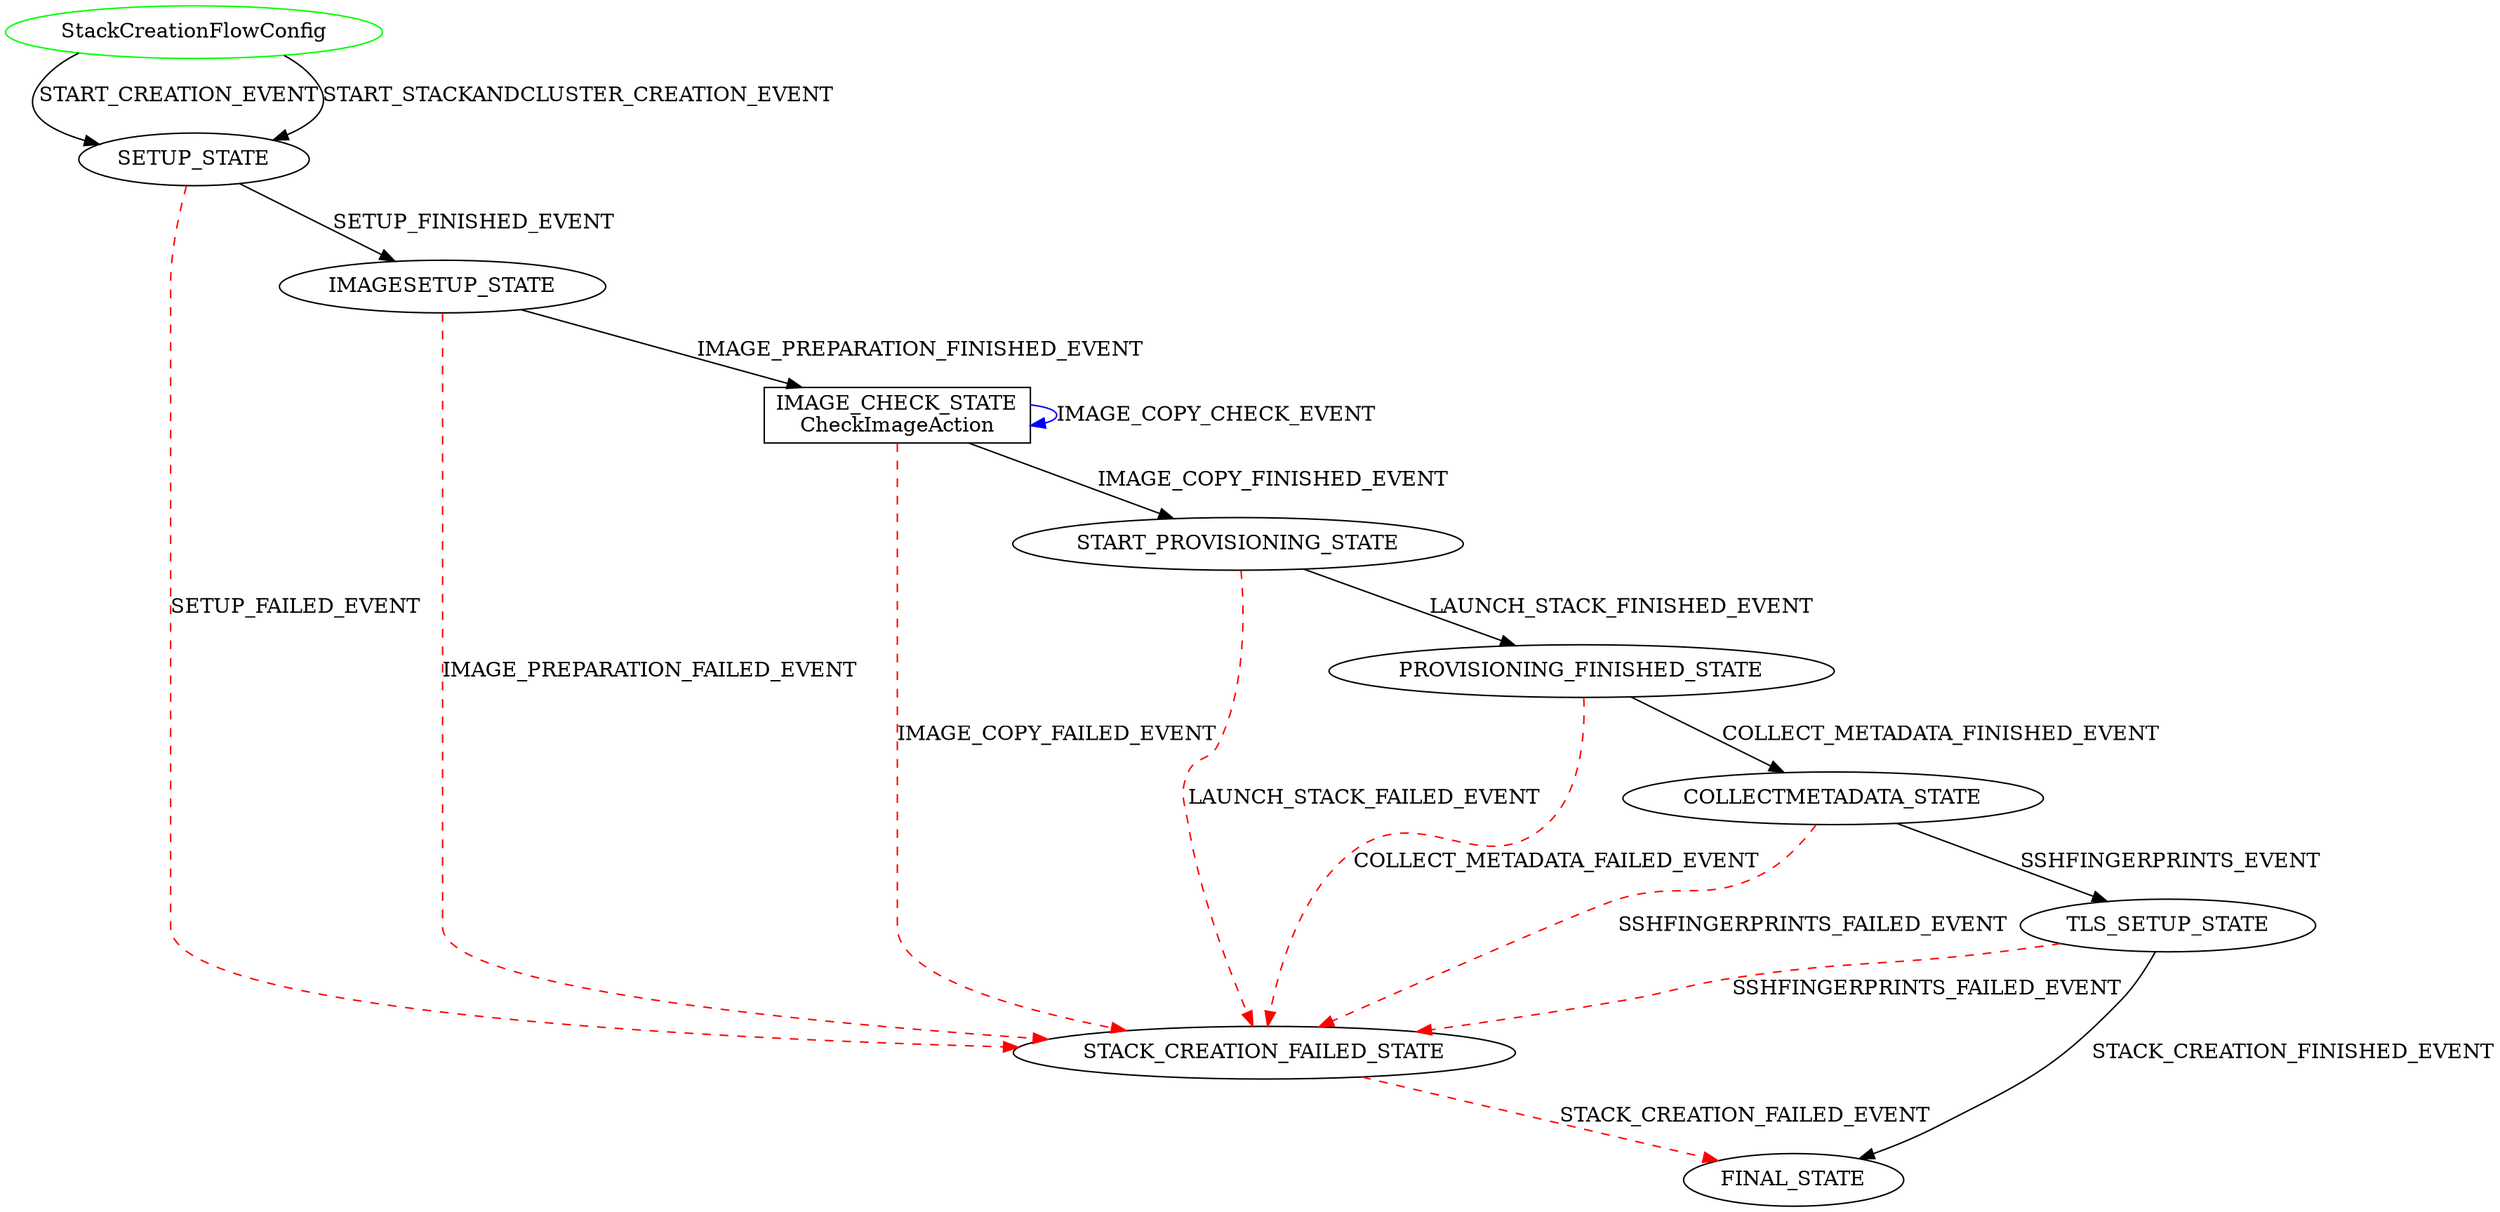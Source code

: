 digraph {
INIT_STATE [label="StackCreationFlowConfig" shape=ellipse color=green];
INIT_STATE -> SETUP_STATE [label="START_CREATION_EVENT" color=black style=solid];
SETUP_STATE -> STACK_CREATION_FAILED_STATE [label="SETUP_FAILED_EVENT" color=red style=dashed];
STACK_CREATION_FAILED_STATE -> FINAL_STATE [label="STACK_CREATION_FAILED_EVENT" color=red style=dashed];
INIT_STATE -> SETUP_STATE [label="START_STACKANDCLUSTER_CREATION_EVENT" color=black style=solid];
SETUP_STATE -> IMAGESETUP_STATE [label="SETUP_FINISHED_EVENT" color=black style=solid];
IMAGESETUP_STATE -> STACK_CREATION_FAILED_STATE [label="IMAGE_PREPARATION_FAILED_EVENT" color=red style=dashed];
IMAGE_CHECK_STATE [label="IMAGE_CHECK_STATE\nCheckImageAction" shape=rect color=black];
IMAGESETUP_STATE -> IMAGE_CHECK_STATE [label="IMAGE_PREPARATION_FINISHED_EVENT" color=black style=solid];
IMAGE_CHECK_STATE -> STACK_CREATION_FAILED_STATE [label="IMAGE_COPY_FAILED_EVENT" color=red style=dashed];
IMAGE_CHECK_STATE -> IMAGE_CHECK_STATE [label="IMAGE_COPY_CHECK_EVENT" color=blue style=solid];
IMAGE_CHECK_STATE -> START_PROVISIONING_STATE [label="IMAGE_COPY_FINISHED_EVENT" color=black style=solid];
START_PROVISIONING_STATE -> STACK_CREATION_FAILED_STATE [label="LAUNCH_STACK_FAILED_EVENT" color=red style=dashed];
START_PROVISIONING_STATE -> PROVISIONING_FINISHED_STATE [label="LAUNCH_STACK_FINISHED_EVENT" color=black style=solid];
PROVISIONING_FINISHED_STATE -> STACK_CREATION_FAILED_STATE [label="COLLECT_METADATA_FAILED_EVENT" color=red style=dashed];
PROVISIONING_FINISHED_STATE -> COLLECTMETADATA_STATE [label="COLLECT_METADATA_FINISHED_EVENT" color=black style=solid];
COLLECTMETADATA_STATE -> STACK_CREATION_FAILED_STATE [label="SSHFINGERPRINTS_FAILED_EVENT" color=red style=dashed];
COLLECTMETADATA_STATE -> TLS_SETUP_STATE [label="SSHFINGERPRINTS_EVENT" color=black style=solid];
TLS_SETUP_STATE -> STACK_CREATION_FAILED_STATE [label="SSHFINGERPRINTS_FAILED_EVENT" color=red style=dashed];
TLS_SETUP_STATE -> FINAL_STATE [label="STACK_CREATION_FINISHED_EVENT" color=black style=solid];
}